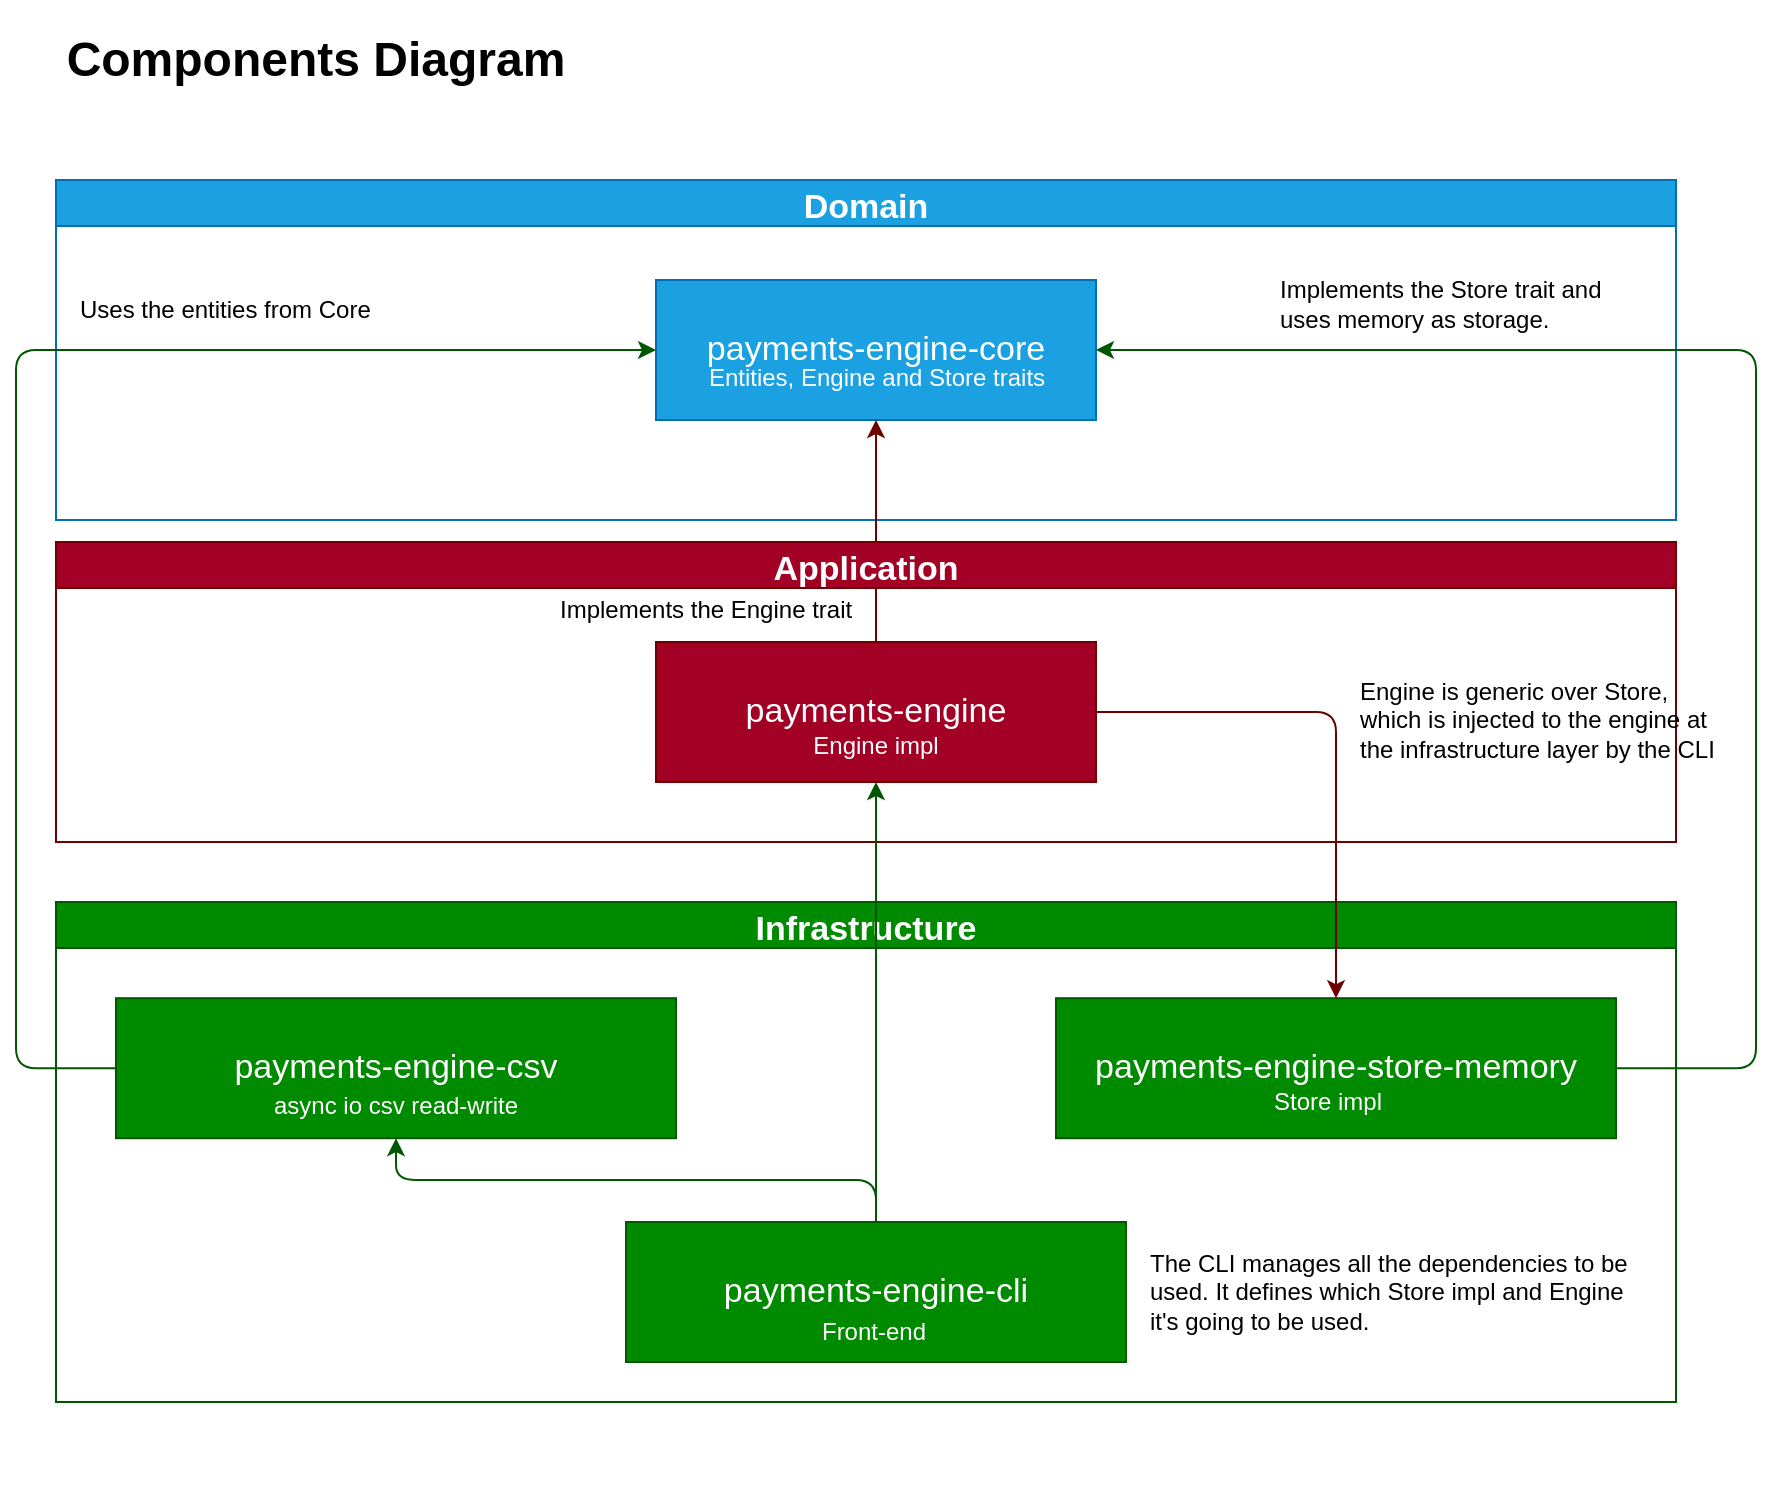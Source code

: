 <mxfile>
    <diagram id="s8r2TS6MCktgYFGUhPnL" name="Page-1">
        <mxGraphModel dx="1874" dy="1819" grid="1" gridSize="10" guides="1" tooltips="1" connect="1" arrows="1" fold="1" page="0" pageScale="1" pageWidth="827" pageHeight="1169" background="#ffffff" math="0" shadow="0">
            <root>
                <mxCell id="0"/>
                <mxCell id="1" parent="0"/>
                <mxCell id="3" value="&lt;font style=&quot;font-size: 24px&quot;&gt;Components Diagram&lt;/font&gt;" style="text;html=1;align=center;verticalAlign=middle;whiteSpace=wrap;rounded=0;fontColor=#000000;fontStyle=1;fontSize=17;" parent="1" vertex="1">
                    <mxGeometry x="-700" y="-50" width="280" height="60" as="geometry"/>
                </mxCell>
                <mxCell id="5" value="Domain" style="swimlane;labelBackgroundColor=none;fontSize=17;fontColor=#ffffff;fillColor=#1ba1e2;strokeColor=#006EAF;" parent="1" vertex="1">
                    <mxGeometry x="-690" y="40" width="810" height="170" as="geometry"/>
                </mxCell>
                <mxCell id="33" value="" style="group" parent="5" vertex="1" connectable="0">
                    <mxGeometry x="300" y="231" width="220" height="70" as="geometry"/>
                </mxCell>
                <mxCell id="8" value="payments-engine" style="rounded=0;whiteSpace=wrap;html=1;labelBackgroundColor=none;fontSize=17;fontColor=#ffffff;fillColor=#a20025;strokeColor=#6F0000;sketch=0;" parent="33" vertex="1">
                    <mxGeometry width="220" height="70" as="geometry"/>
                </mxCell>
                <mxCell id="26" value="&lt;font style=&quot;font-size: 12px&quot;&gt;Engine impl&lt;/font&gt;" style="text;html=1;strokeColor=none;fillColor=none;align=center;verticalAlign=middle;whiteSpace=wrap;rounded=0;labelBackgroundColor=none;sketch=0;fontSize=24;fontColor=#FFFFFF;" parent="33" vertex="1">
                    <mxGeometry x="5" y="38.182" width="210" height="19.091" as="geometry"/>
                </mxCell>
                <mxCell id="34" value="" style="group" parent="5" vertex="1" connectable="0">
                    <mxGeometry x="300" y="50" width="220" height="70" as="geometry"/>
                </mxCell>
                <mxCell id="16" value="payments-engine-core" style="rounded=0;whiteSpace=wrap;html=1;labelBackgroundColor=none;fontSize=17;fontColor=#ffffff;fillColor=#1ba1e2;strokeColor=#006EAF;sketch=0;" parent="34" vertex="1">
                    <mxGeometry width="220" height="70" as="geometry"/>
                </mxCell>
                <mxCell id="25" value="&lt;font style=&quot;font-size: 12px&quot;&gt;Entities, Engine and Store traits&lt;/font&gt;" style="text;html=1;strokeColor=none;fillColor=none;align=center;verticalAlign=middle;whiteSpace=wrap;rounded=0;labelBackgroundColor=none;sketch=0;fontSize=24;fontColor=#FFFFFF;" parent="34" vertex="1">
                    <mxGeometry x="13.5" y="35" width="193" height="19.091" as="geometry"/>
                </mxCell>
                <mxCell id="21" style="edgeStyle=orthogonalEdgeStyle;html=1;entryX=0.5;entryY=1;entryDx=0;entryDy=0;shadow=0;fontSize=17;fontColor=#FFFFFF;strokeColor=#6F0000;fillColor=#a20025;" parent="5" source="8" target="16" edge="1">
                    <mxGeometry relative="1" as="geometry"/>
                </mxCell>
                <mxCell id="38" value="&lt;div&gt;&lt;font color=&quot;#000000&quot;&gt;Uses the entities from Core&lt;/font&gt;&lt;/div&gt;" style="text;html=1;strokeColor=none;fillColor=none;align=left;verticalAlign=middle;whiteSpace=wrap;rounded=0;sketch=1;fontColor=#FFFFFF;" parent="5" vertex="1">
                    <mxGeometry x="10" y="40" width="190" height="50" as="geometry"/>
                </mxCell>
                <mxCell id="36" value="&lt;div&gt;&lt;font color=&quot;#000000&quot;&gt;Implements the Store trait and uses memory as storage.&lt;/font&gt;&lt;/div&gt;" style="text;html=1;strokeColor=none;fillColor=none;align=left;verticalAlign=middle;whiteSpace=wrap;rounded=0;sketch=1;fontColor=#FFFFFF;" parent="5" vertex="1">
                    <mxGeometry x="610" y="37" width="190" height="50" as="geometry"/>
                </mxCell>
                <mxCell id="6" value="Application" style="swimlane;labelBackgroundColor=none;fontSize=17;fontColor=#ffffff;fillColor=#a20025;strokeColor=#6F0000;swimlaneFillColor=none;gradientColor=none;" parent="1" vertex="1">
                    <mxGeometry x="-690" y="221" width="810" height="150" as="geometry"/>
                </mxCell>
                <mxCell id="35" value="&lt;div&gt;&lt;span style=&quot;color: rgb(0 , 0 , 0)&quot;&gt;Engine is generic over Store, which i&lt;/span&gt;&lt;span style=&quot;color: rgb(0 , 0 , 0)&quot;&gt;s injected to the engine at the infrastructure layer by the CLI&lt;/span&gt;&lt;/div&gt;" style="text;html=1;strokeColor=none;fillColor=none;align=left;verticalAlign=middle;whiteSpace=wrap;rounded=0;sketch=1;fontColor=#FFFFFF;" parent="6" vertex="1">
                    <mxGeometry x="650" y="63.73" width="190" height="50" as="geometry"/>
                </mxCell>
                <mxCell id="42" value="&lt;div&gt;&lt;font color=&quot;#000000&quot;&gt;Implements the Engine trait&lt;/font&gt;&lt;/div&gt;" style="text;html=1;strokeColor=none;fillColor=none;align=left;verticalAlign=middle;whiteSpace=wrap;rounded=0;sketch=1;fontColor=#FFFFFF;" vertex="1" parent="6">
                    <mxGeometry x="250" y="9" width="190" height="50" as="geometry"/>
                </mxCell>
                <mxCell id="7" value="Infrastructure" style="swimlane;labelBackgroundColor=none;fontSize=17;fontColor=#ffffff;fillColor=#008a00;strokeColor=#005700;swimlaneFillColor=none;" parent="1" vertex="1">
                    <mxGeometry x="-690" y="401" width="810" height="250" as="geometry"/>
                </mxCell>
                <mxCell id="30" value="" style="group" parent="7" vertex="1" connectable="0">
                    <mxGeometry x="30" y="48.1" width="280" height="70" as="geometry"/>
                </mxCell>
                <mxCell id="14" value="payments-engine-csv" style="rounded=0;whiteSpace=wrap;html=1;labelBackgroundColor=none;fontSize=17;fontColor=#ffffff;fillColor=#008a00;strokeColor=#005700;sketch=0;" parent="30" vertex="1">
                    <mxGeometry width="280" height="70" as="geometry"/>
                </mxCell>
                <mxCell id="29" value="&lt;span style=&quot;font-size: 12px&quot;&gt;async io csv read-write&lt;/span&gt;" style="text;html=1;strokeColor=none;fillColor=none;align=center;verticalAlign=middle;whiteSpace=wrap;rounded=0;labelBackgroundColor=none;sketch=0;fontSize=24;fontColor=#FFFFFF;" parent="30" vertex="1">
                    <mxGeometry x="35" y="40.091" width="210" height="19.091" as="geometry"/>
                </mxCell>
                <mxCell id="31" value="" style="group" parent="7" vertex="1" connectable="0">
                    <mxGeometry x="500" y="48.1" width="280" height="70" as="geometry"/>
                </mxCell>
                <mxCell id="11" value="payments-engine-store-memory" style="rounded=0;whiteSpace=wrap;html=1;labelBackgroundColor=none;fontSize=17;fontColor=#ffffff;fillColor=#008a00;strokeColor=#005700;sketch=0;" parent="31" vertex="1">
                    <mxGeometry width="280" height="70" as="geometry"/>
                </mxCell>
                <mxCell id="27" value="&lt;font style=&quot;font-size: 12px&quot;&gt;Store impl&lt;/font&gt;" style="text;html=1;strokeColor=none;fillColor=none;align=center;verticalAlign=middle;whiteSpace=wrap;rounded=0;labelBackgroundColor=none;sketch=0;fontSize=24;fontColor=#FFFFFF;" parent="31" vertex="1">
                    <mxGeometry x="31" y="37.1" width="210" height="21" as="geometry"/>
                </mxCell>
                <mxCell id="32" value="" style="group" parent="7" vertex="1" connectable="0">
                    <mxGeometry x="285" y="160" width="250" height="70" as="geometry"/>
                </mxCell>
                <mxCell id="15" value="payments-engine-cli" style="rounded=0;whiteSpace=wrap;html=1;labelBackgroundColor=none;fontSize=17;fontColor=#ffffff;fillColor=#008a00;strokeColor=#005700;sketch=0;" parent="32" vertex="1">
                    <mxGeometry width="250" height="70.0" as="geometry"/>
                </mxCell>
                <mxCell id="28" value="&lt;span style=&quot;font-size: 12px&quot;&gt;Front-end&lt;/span&gt;" style="text;html=1;strokeColor=none;fillColor=none;align=center;verticalAlign=middle;whiteSpace=wrap;rounded=0;labelBackgroundColor=none;sketch=0;fontSize=24;fontColor=#FFFFFF;" parent="32" vertex="1">
                    <mxGeometry x="29.911" y="38.889" width="187.5" height="23.333" as="geometry"/>
                </mxCell>
                <mxCell id="18" style="edgeStyle=orthogonalEdgeStyle;html=1;entryX=0.5;entryY=1;entryDx=0;entryDy=0;shadow=0;fontSize=17;fontColor=#FFFFFF;strokeColor=#005700;fillColor=#008a00;" parent="7" source="15" target="14" edge="1">
                    <mxGeometry relative="1" as="geometry"/>
                </mxCell>
                <mxCell id="40" value="&lt;div&gt;&lt;font color=&quot;#000000&quot;&gt;The CLI manages all the dependencies to be used. It defines which Store impl and Engine it's going to be used.&lt;/font&gt;&lt;/div&gt;" style="text;html=1;strokeColor=none;fillColor=none;align=left;verticalAlign=middle;whiteSpace=wrap;rounded=0;sketch=1;fontColor=#FFFFFF;" parent="7" vertex="1">
                    <mxGeometry x="545" y="170" width="255" height="50" as="geometry"/>
                </mxCell>
                <mxCell id="23" style="edgeStyle=orthogonalEdgeStyle;html=1;entryX=0;entryY=0.5;entryDx=0;entryDy=0;shadow=0;fontSize=17;fontColor=#FFFFFF;strokeColor=#005700;fillColor=#008a00;" parent="1" source="14" target="16" edge="1">
                    <mxGeometry relative="1" as="geometry">
                        <Array as="points">
                            <mxPoint x="-710" y="484"/>
                            <mxPoint x="-710" y="125"/>
                        </Array>
                    </mxGeometry>
                </mxCell>
                <mxCell id="17" style="edgeStyle=orthogonalEdgeStyle;html=1;fontSize=17;fontColor=#FFFFFF;entryX=0.5;entryY=0;entryDx=0;entryDy=0;strokeColor=#6F0000;shadow=0;fillColor=#a20025;exitX=1;exitY=0.5;exitDx=0;exitDy=0;" parent="1" source="8" target="11" edge="1">
                    <mxGeometry relative="1" as="geometry">
                        <mxPoint x="-420" y="530" as="targetPoint"/>
                    </mxGeometry>
                </mxCell>
                <mxCell id="22" style="edgeStyle=orthogonalEdgeStyle;html=1;entryX=1;entryY=0.5;entryDx=0;entryDy=0;shadow=0;fontSize=17;fontColor=#FFFFFF;strokeColor=#005700;fillColor=#008a00;exitX=1;exitY=0.5;exitDx=0;exitDy=0;" parent="1" source="11" target="16" edge="1">
                    <mxGeometry relative="1" as="geometry">
                        <Array as="points">
                            <mxPoint x="160" y="484"/>
                            <mxPoint x="160" y="125"/>
                        </Array>
                    </mxGeometry>
                </mxCell>
                <mxCell id="19" style="edgeStyle=orthogonalEdgeStyle;html=1;entryX=0.5;entryY=1;entryDx=0;entryDy=0;shadow=0;fontSize=17;fontColor=#FFFFFF;strokeColor=#005700;fillColor=#008a00;" parent="1" source="15" target="8" edge="1">
                    <mxGeometry relative="1" as="geometry"/>
                </mxCell>
                <mxCell id="41" value="&lt;div&gt;&lt;font color=&quot;#000000&quot;&gt;&amp;nbsp; &amp;nbsp; &amp;nbsp;&lt;/font&gt;&lt;/div&gt;" style="text;html=1;strokeColor=none;fillColor=none;align=left;verticalAlign=middle;whiteSpace=wrap;rounded=0;sketch=1;fontColor=#FFFFFF;" parent="1" vertex="1">
                    <mxGeometry x="-690" y="654" width="190" height="50" as="geometry"/>
                </mxCell>
            </root>
        </mxGraphModel>
    </diagram>
</mxfile>